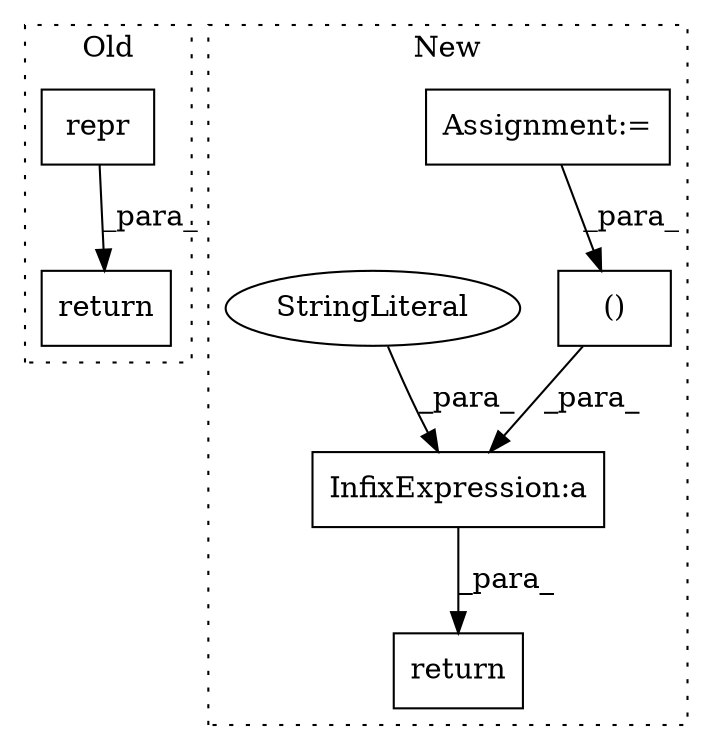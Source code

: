 digraph G {
subgraph cluster0 {
1 [label="repr" a="32" s="660,667" l="5,1" shape="box"];
3 [label="return" a="41" s="972" l="7" shape="box"];
label = "Old";
style="dotted";
}
subgraph cluster1 {
2 [label="return" a="41" s="379" l="7" shape="box"];
4 [label="Assignment:=" a="7" s="333" l="1" shape="box"];
5 [label="()" a="106" s="876" l="28" shape="box"];
6 [label="InfixExpression:a" a="27" s="868" l="8" shape="box"];
7 [label="StringLiteral" a="45" s="405" l="463" shape="ellipse"];
label = "New";
style="dotted";
}
1 -> 3 [label="_para_"];
4 -> 5 [label="_para_"];
5 -> 6 [label="_para_"];
6 -> 2 [label="_para_"];
7 -> 6 [label="_para_"];
}